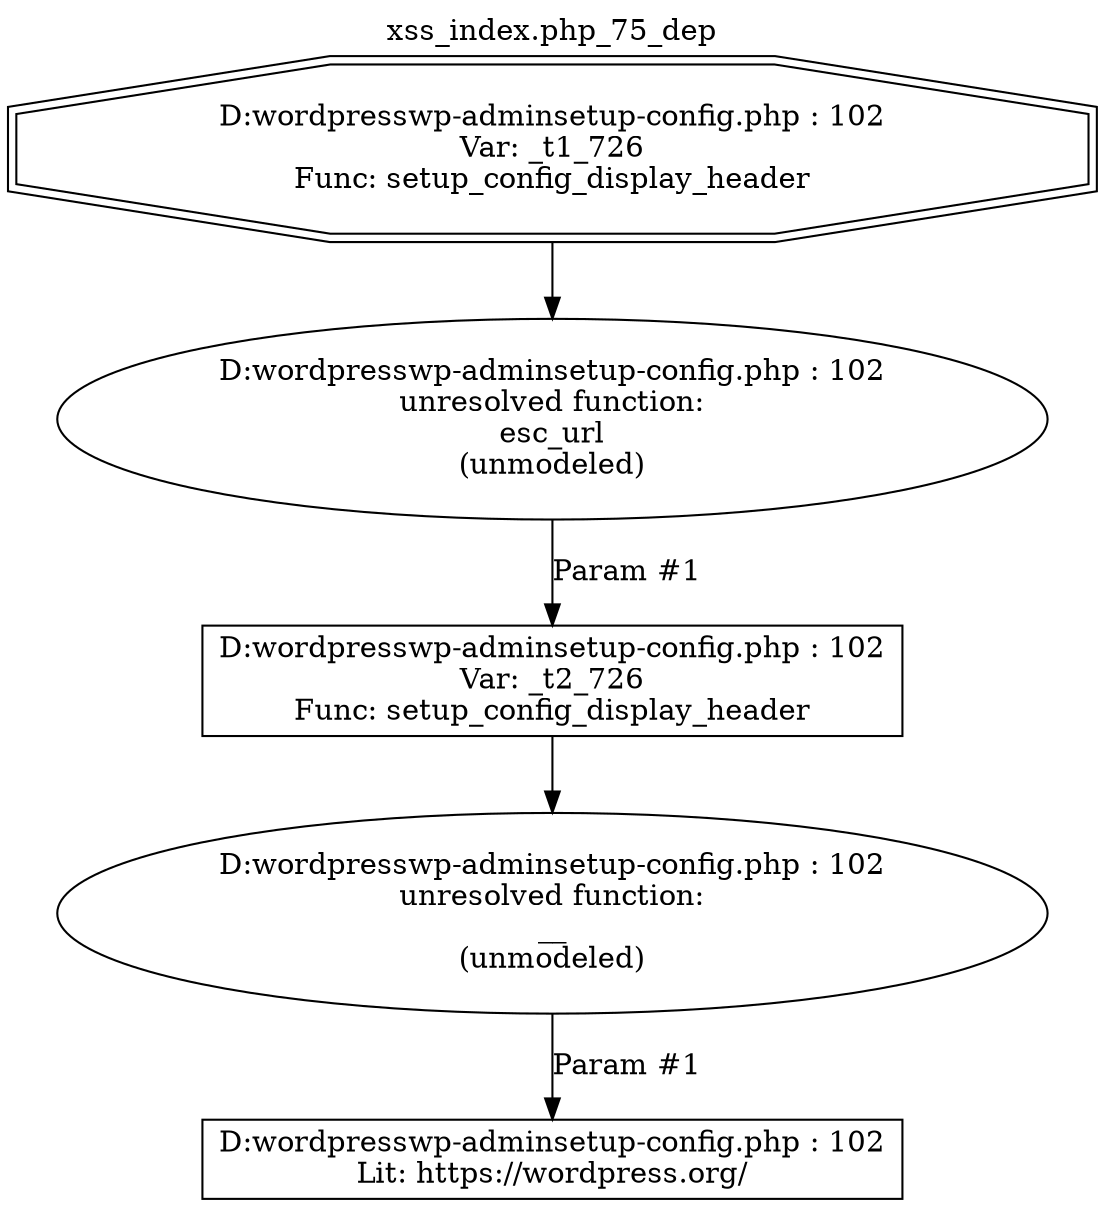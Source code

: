digraph cfg {
  label="xss_index.php_75_dep";
  labelloc=t;
  n1 [shape=doubleoctagon, label="D:\wordpress\wp-admin\setup-config.php : 102\nVar: _t1_726\nFunc: setup_config_display_header\n"];
  n2 [shape=ellipse, label="D:\wordpress\wp-admin\setup-config.php : 102\nunresolved function:\nesc_url\n(unmodeled)\n"];
  n3 [shape=box, label="D:\wordpress\wp-admin\setup-config.php : 102\nVar: _t2_726\nFunc: setup_config_display_header\n"];
  n4 [shape=ellipse, label="D:\wordpress\wp-admin\setup-config.php : 102\nunresolved function:\n__\n(unmodeled)\n"];
  n5 [shape=box, label="D:\wordpress\wp-admin\setup-config.php : 102\nLit: https://wordpress.org/\n"];
  n1 -> n2;
  n3 -> n4;
  n4 -> n5[label="Param #1"];
  n2 -> n3[label="Param #1"];
}
